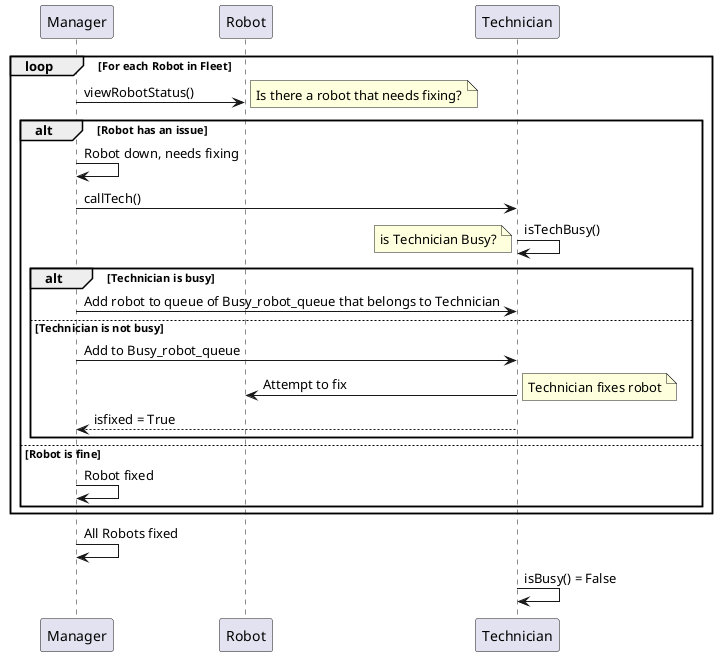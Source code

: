 @startuml

participant Manager
participant Robot
participant Technician


loop For each Robot in Fleet
    Manager -> Robot: viewRobotStatus()
    note right: Is there a robot that needs fixing?

    alt Robot has an issue
        Manager -> Manager: Robot down, needs fixing
        Manager -> Technician: callTech()
        Technician -> Technician: isTechBusy() 
        note left: is Technician Busy?

        alt Technician is busy
            Manager -> Technician: Add robot to queue of Busy_robot_queue that belongs to Technician

        else Technician is not busy
            Manager -> Technician: Add to Busy_robot_queue
            Technician -> Robot: Attempt to fix
            note right: Technician fixes robot 
            Technician --> Manager: isfixed = True 
        end

    else Robot is fine
        Manager -> Manager: Robot fixed
    end

  

end
Manager -> Manager : All Robots fixed 
Technician -> Technician : isBusy() = False 

@enduml

